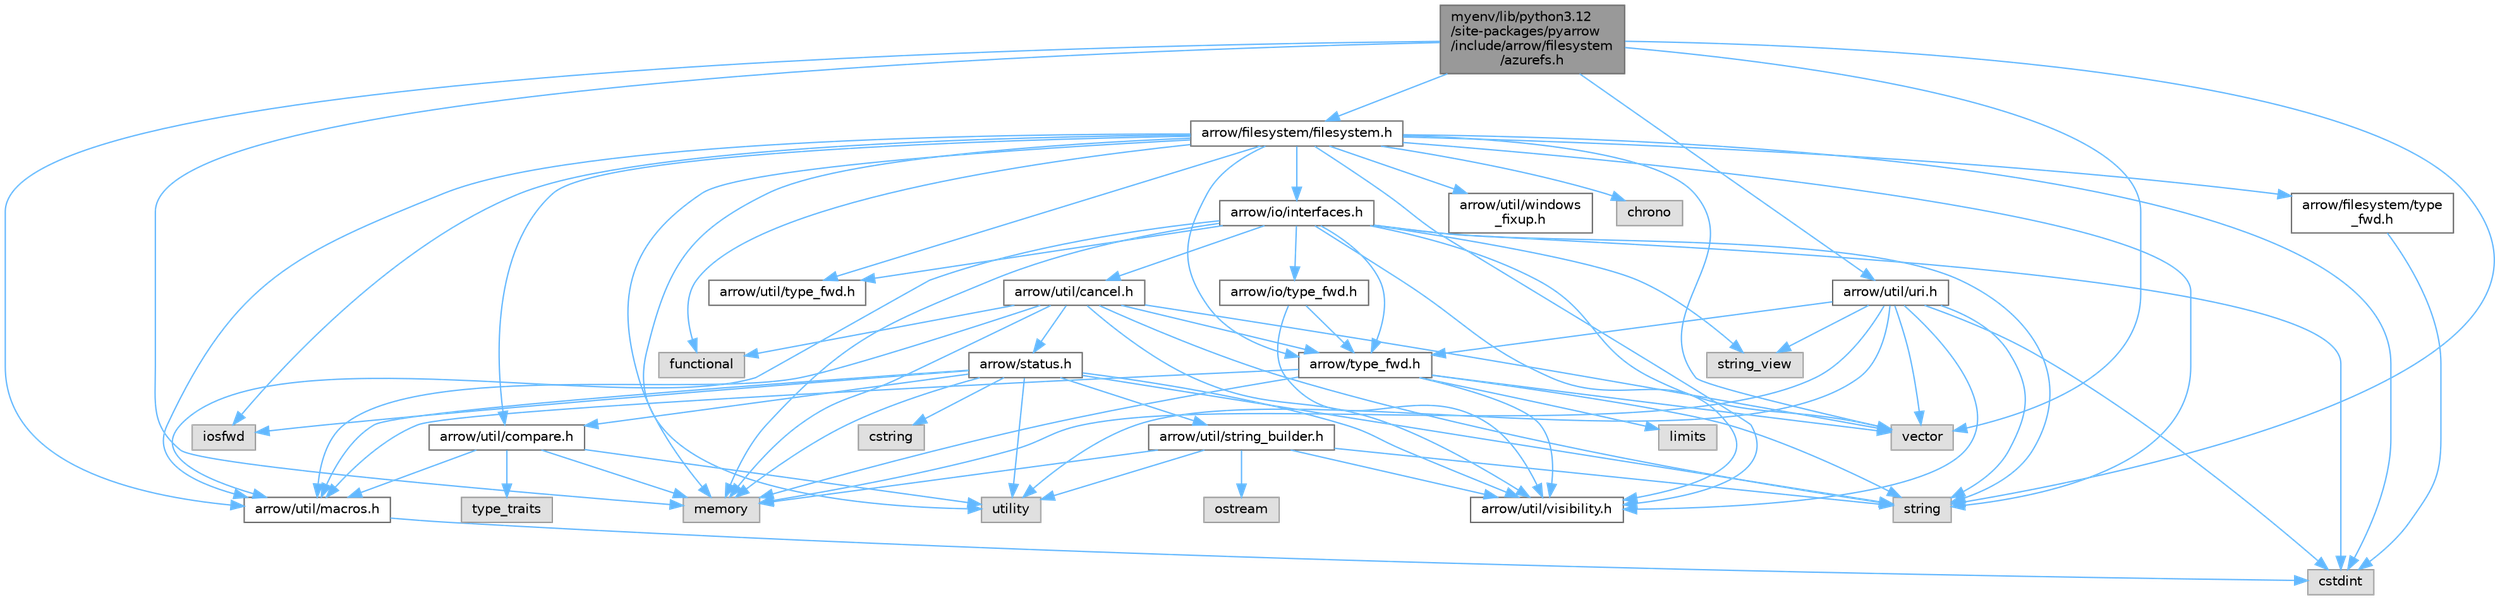 digraph "myenv/lib/python3.12/site-packages/pyarrow/include/arrow/filesystem/azurefs.h"
{
 // LATEX_PDF_SIZE
  bgcolor="transparent";
  edge [fontname=Helvetica,fontsize=10,labelfontname=Helvetica,labelfontsize=10];
  node [fontname=Helvetica,fontsize=10,shape=box,height=0.2,width=0.4];
  Node1 [id="Node000001",label="myenv/lib/python3.12\l/site-packages/pyarrow\l/include/arrow/filesystem\l/azurefs.h",height=0.2,width=0.4,color="gray40", fillcolor="grey60", style="filled", fontcolor="black",tooltip=" "];
  Node1 -> Node2 [id="edge1_Node000001_Node000002",color="steelblue1",style="solid",tooltip=" "];
  Node2 [id="Node000002",label="memory",height=0.2,width=0.4,color="grey60", fillcolor="#E0E0E0", style="filled",tooltip=" "];
  Node1 -> Node3 [id="edge2_Node000001_Node000003",color="steelblue1",style="solid",tooltip=" "];
  Node3 [id="Node000003",label="string",height=0.2,width=0.4,color="grey60", fillcolor="#E0E0E0", style="filled",tooltip=" "];
  Node1 -> Node4 [id="edge3_Node000001_Node000004",color="steelblue1",style="solid",tooltip=" "];
  Node4 [id="Node000004",label="vector",height=0.2,width=0.4,color="grey60", fillcolor="#E0E0E0", style="filled",tooltip=" "];
  Node1 -> Node5 [id="edge4_Node000001_Node000005",color="steelblue1",style="solid",tooltip=" "];
  Node5 [id="Node000005",label="arrow/filesystem/filesystem.h",height=0.2,width=0.4,color="grey40", fillcolor="white", style="filled",URL="$include_2arrow_2filesystem_2filesystem_8h.html",tooltip=" "];
  Node5 -> Node6 [id="edge5_Node000005_Node000006",color="steelblue1",style="solid",tooltip=" "];
  Node6 [id="Node000006",label="chrono",height=0.2,width=0.4,color="grey60", fillcolor="#E0E0E0", style="filled",tooltip=" "];
  Node5 -> Node7 [id="edge6_Node000005_Node000007",color="steelblue1",style="solid",tooltip=" "];
  Node7 [id="Node000007",label="cstdint",height=0.2,width=0.4,color="grey60", fillcolor="#E0E0E0", style="filled",tooltip=" "];
  Node5 -> Node8 [id="edge7_Node000005_Node000008",color="steelblue1",style="solid",tooltip=" "];
  Node8 [id="Node000008",label="functional",height=0.2,width=0.4,color="grey60", fillcolor="#E0E0E0", style="filled",tooltip=" "];
  Node5 -> Node9 [id="edge8_Node000005_Node000009",color="steelblue1",style="solid",tooltip=" "];
  Node9 [id="Node000009",label="iosfwd",height=0.2,width=0.4,color="grey60", fillcolor="#E0E0E0", style="filled",tooltip=" "];
  Node5 -> Node2 [id="edge9_Node000005_Node000002",color="steelblue1",style="solid",tooltip=" "];
  Node5 -> Node3 [id="edge10_Node000005_Node000003",color="steelblue1",style="solid",tooltip=" "];
  Node5 -> Node10 [id="edge11_Node000005_Node000010",color="steelblue1",style="solid",tooltip=" "];
  Node10 [id="Node000010",label="utility",height=0.2,width=0.4,color="grey60", fillcolor="#E0E0E0", style="filled",tooltip=" "];
  Node5 -> Node4 [id="edge12_Node000005_Node000004",color="steelblue1",style="solid",tooltip=" "];
  Node5 -> Node11 [id="edge13_Node000005_Node000011",color="steelblue1",style="solid",tooltip=" "];
  Node11 [id="Node000011",label="arrow/filesystem/type\l_fwd.h",height=0.2,width=0.4,color="grey40", fillcolor="white", style="filled",URL="$arrow_2filesystem_2type__fwd_8h.html",tooltip=" "];
  Node11 -> Node7 [id="edge14_Node000011_Node000007",color="steelblue1",style="solid",tooltip=" "];
  Node5 -> Node12 [id="edge15_Node000005_Node000012",color="steelblue1",style="solid",tooltip=" "];
  Node12 [id="Node000012",label="arrow/io/interfaces.h",height=0.2,width=0.4,color="grey40", fillcolor="white", style="filled",URL="$interfaces_8h.html",tooltip=" "];
  Node12 -> Node7 [id="edge16_Node000012_Node000007",color="steelblue1",style="solid",tooltip=" "];
  Node12 -> Node2 [id="edge17_Node000012_Node000002",color="steelblue1",style="solid",tooltip=" "];
  Node12 -> Node3 [id="edge18_Node000012_Node000003",color="steelblue1",style="solid",tooltip=" "];
  Node12 -> Node13 [id="edge19_Node000012_Node000013",color="steelblue1",style="solid",tooltip=" "];
  Node13 [id="Node000013",label="string_view",height=0.2,width=0.4,color="grey60", fillcolor="#E0E0E0", style="filled",tooltip=" "];
  Node12 -> Node4 [id="edge20_Node000012_Node000004",color="steelblue1",style="solid",tooltip=" "];
  Node12 -> Node14 [id="edge21_Node000012_Node000014",color="steelblue1",style="solid",tooltip=" "];
  Node14 [id="Node000014",label="arrow/io/type_fwd.h",height=0.2,width=0.4,color="grey40", fillcolor="white", style="filled",URL="$arrow_2io_2type__fwd_8h.html",tooltip=" "];
  Node14 -> Node15 [id="edge22_Node000014_Node000015",color="steelblue1",style="solid",tooltip=" "];
  Node15 [id="Node000015",label="arrow/type_fwd.h",height=0.2,width=0.4,color="grey40", fillcolor="white", style="filled",URL="$arrow_2type__fwd_8h.html",tooltip=" "];
  Node15 -> Node16 [id="edge23_Node000015_Node000016",color="steelblue1",style="solid",tooltip=" "];
  Node16 [id="Node000016",label="limits",height=0.2,width=0.4,color="grey60", fillcolor="#E0E0E0", style="filled",tooltip=" "];
  Node15 -> Node2 [id="edge24_Node000015_Node000002",color="steelblue1",style="solid",tooltip=" "];
  Node15 -> Node3 [id="edge25_Node000015_Node000003",color="steelblue1",style="solid",tooltip=" "];
  Node15 -> Node4 [id="edge26_Node000015_Node000004",color="steelblue1",style="solid",tooltip=" "];
  Node15 -> Node17 [id="edge27_Node000015_Node000017",color="steelblue1",style="solid",tooltip=" "];
  Node17 [id="Node000017",label="arrow/util/macros.h",height=0.2,width=0.4,color="grey40", fillcolor="white", style="filled",URL="$macros_8h.html",tooltip=" "];
  Node17 -> Node7 [id="edge28_Node000017_Node000007",color="steelblue1",style="solid",tooltip=" "];
  Node15 -> Node18 [id="edge29_Node000015_Node000018",color="steelblue1",style="solid",tooltip=" "];
  Node18 [id="Node000018",label="arrow/util/visibility.h",height=0.2,width=0.4,color="grey40", fillcolor="white", style="filled",URL="$include_2arrow_2util_2visibility_8h.html",tooltip=" "];
  Node14 -> Node18 [id="edge30_Node000014_Node000018",color="steelblue1",style="solid",tooltip=" "];
  Node12 -> Node15 [id="edge31_Node000012_Node000015",color="steelblue1",style="solid",tooltip=" "];
  Node12 -> Node19 [id="edge32_Node000012_Node000019",color="steelblue1",style="solid",tooltip=" "];
  Node19 [id="Node000019",label="arrow/util/cancel.h",height=0.2,width=0.4,color="grey40", fillcolor="white", style="filled",URL="$cancel_8h.html",tooltip=" "];
  Node19 -> Node8 [id="edge33_Node000019_Node000008",color="steelblue1",style="solid",tooltip=" "];
  Node19 -> Node2 [id="edge34_Node000019_Node000002",color="steelblue1",style="solid",tooltip=" "];
  Node19 -> Node3 [id="edge35_Node000019_Node000003",color="steelblue1",style="solid",tooltip=" "];
  Node19 -> Node4 [id="edge36_Node000019_Node000004",color="steelblue1",style="solid",tooltip=" "];
  Node19 -> Node20 [id="edge37_Node000019_Node000020",color="steelblue1",style="solid",tooltip=" "];
  Node20 [id="Node000020",label="arrow/status.h",height=0.2,width=0.4,color="grey40", fillcolor="white", style="filled",URL="$status_8h.html",tooltip=" "];
  Node20 -> Node21 [id="edge38_Node000020_Node000021",color="steelblue1",style="solid",tooltip=" "];
  Node21 [id="Node000021",label="cstring",height=0.2,width=0.4,color="grey60", fillcolor="#E0E0E0", style="filled",tooltip=" "];
  Node20 -> Node9 [id="edge39_Node000020_Node000009",color="steelblue1",style="solid",tooltip=" "];
  Node20 -> Node2 [id="edge40_Node000020_Node000002",color="steelblue1",style="solid",tooltip=" "];
  Node20 -> Node3 [id="edge41_Node000020_Node000003",color="steelblue1",style="solid",tooltip=" "];
  Node20 -> Node10 [id="edge42_Node000020_Node000010",color="steelblue1",style="solid",tooltip=" "];
  Node20 -> Node22 [id="edge43_Node000020_Node000022",color="steelblue1",style="solid",tooltip=" "];
  Node22 [id="Node000022",label="arrow/util/compare.h",height=0.2,width=0.4,color="grey40", fillcolor="white", style="filled",URL="$util_2compare_8h.html",tooltip=" "];
  Node22 -> Node2 [id="edge44_Node000022_Node000002",color="steelblue1",style="solid",tooltip=" "];
  Node22 -> Node23 [id="edge45_Node000022_Node000023",color="steelblue1",style="solid",tooltip=" "];
  Node23 [id="Node000023",label="type_traits",height=0.2,width=0.4,color="grey60", fillcolor="#E0E0E0", style="filled",tooltip=" "];
  Node22 -> Node10 [id="edge46_Node000022_Node000010",color="steelblue1",style="solid",tooltip=" "];
  Node22 -> Node17 [id="edge47_Node000022_Node000017",color="steelblue1",style="solid",tooltip=" "];
  Node20 -> Node17 [id="edge48_Node000020_Node000017",color="steelblue1",style="solid",tooltip=" "];
  Node20 -> Node24 [id="edge49_Node000020_Node000024",color="steelblue1",style="solid",tooltip=" "];
  Node24 [id="Node000024",label="arrow/util/string_builder.h",height=0.2,width=0.4,color="grey40", fillcolor="white", style="filled",URL="$string__builder_8h.html",tooltip=" "];
  Node24 -> Node2 [id="edge50_Node000024_Node000002",color="steelblue1",style="solid",tooltip=" "];
  Node24 -> Node25 [id="edge51_Node000024_Node000025",color="steelblue1",style="solid",tooltip=" "];
  Node25 [id="Node000025",label="ostream",height=0.2,width=0.4,color="grey60", fillcolor="#E0E0E0", style="filled",tooltip=" "];
  Node24 -> Node3 [id="edge52_Node000024_Node000003",color="steelblue1",style="solid",tooltip=" "];
  Node24 -> Node10 [id="edge53_Node000024_Node000010",color="steelblue1",style="solid",tooltip=" "];
  Node24 -> Node18 [id="edge54_Node000024_Node000018",color="steelblue1",style="solid",tooltip=" "];
  Node20 -> Node18 [id="edge55_Node000020_Node000018",color="steelblue1",style="solid",tooltip=" "];
  Node19 -> Node15 [id="edge56_Node000019_Node000015",color="steelblue1",style="solid",tooltip=" "];
  Node19 -> Node17 [id="edge57_Node000019_Node000017",color="steelblue1",style="solid",tooltip=" "];
  Node19 -> Node18 [id="edge58_Node000019_Node000018",color="steelblue1",style="solid",tooltip=" "];
  Node12 -> Node17 [id="edge59_Node000012_Node000017",color="steelblue1",style="solid",tooltip=" "];
  Node12 -> Node26 [id="edge60_Node000012_Node000026",color="steelblue1",style="solid",tooltip=" "];
  Node26 [id="Node000026",label="arrow/util/type_fwd.h",height=0.2,width=0.4,color="grey40", fillcolor="white", style="filled",URL="$arrow_2util_2type__fwd_8h.html",tooltip=" "];
  Node12 -> Node18 [id="edge61_Node000012_Node000018",color="steelblue1",style="solid",tooltip=" "];
  Node5 -> Node15 [id="edge62_Node000005_Node000015",color="steelblue1",style="solid",tooltip=" "];
  Node5 -> Node22 [id="edge63_Node000005_Node000022",color="steelblue1",style="solid",tooltip=" "];
  Node5 -> Node17 [id="edge64_Node000005_Node000017",color="steelblue1",style="solid",tooltip=" "];
  Node5 -> Node26 [id="edge65_Node000005_Node000026",color="steelblue1",style="solid",tooltip=" "];
  Node5 -> Node18 [id="edge66_Node000005_Node000018",color="steelblue1",style="solid",tooltip=" "];
  Node5 -> Node27 [id="edge67_Node000005_Node000027",color="steelblue1",style="solid",tooltip=" "];
  Node27 [id="Node000027",label="arrow/util/windows\l_fixup.h",height=0.2,width=0.4,color="grey40", fillcolor="white", style="filled",URL="$arrow_2util_2windows__fixup_8h.html",tooltip=" "];
  Node1 -> Node17 [id="edge68_Node000001_Node000017",color="steelblue1",style="solid",tooltip=" "];
  Node1 -> Node28 [id="edge69_Node000001_Node000028",color="steelblue1",style="solid",tooltip=" "];
  Node28 [id="Node000028",label="arrow/util/uri.h",height=0.2,width=0.4,color="grey40", fillcolor="white", style="filled",URL="$uri_8h.html",tooltip=" "];
  Node28 -> Node7 [id="edge70_Node000028_Node000007",color="steelblue1",style="solid",tooltip=" "];
  Node28 -> Node2 [id="edge71_Node000028_Node000002",color="steelblue1",style="solid",tooltip=" "];
  Node28 -> Node3 [id="edge72_Node000028_Node000003",color="steelblue1",style="solid",tooltip=" "];
  Node28 -> Node13 [id="edge73_Node000028_Node000013",color="steelblue1",style="solid",tooltip=" "];
  Node28 -> Node10 [id="edge74_Node000028_Node000010",color="steelblue1",style="solid",tooltip=" "];
  Node28 -> Node4 [id="edge75_Node000028_Node000004",color="steelblue1",style="solid",tooltip=" "];
  Node28 -> Node15 [id="edge76_Node000028_Node000015",color="steelblue1",style="solid",tooltip=" "];
  Node28 -> Node18 [id="edge77_Node000028_Node000018",color="steelblue1",style="solid",tooltip=" "];
}
